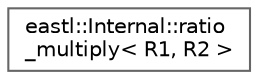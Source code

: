 digraph "类继承关系图"
{
 // LATEX_PDF_SIZE
  bgcolor="transparent";
  edge [fontname=Helvetica,fontsize=10,labelfontname=Helvetica,labelfontsize=10];
  node [fontname=Helvetica,fontsize=10,shape=box,height=0.2,width=0.4];
  rankdir="LR";
  Node0 [id="Node000000",label="eastl::Internal::ratio\l_multiply\< R1, R2 \>",height=0.2,width=0.4,color="grey40", fillcolor="white", style="filled",URL="$structeastl_1_1_internal_1_1ratio__multiply.html",tooltip=" "];
}
